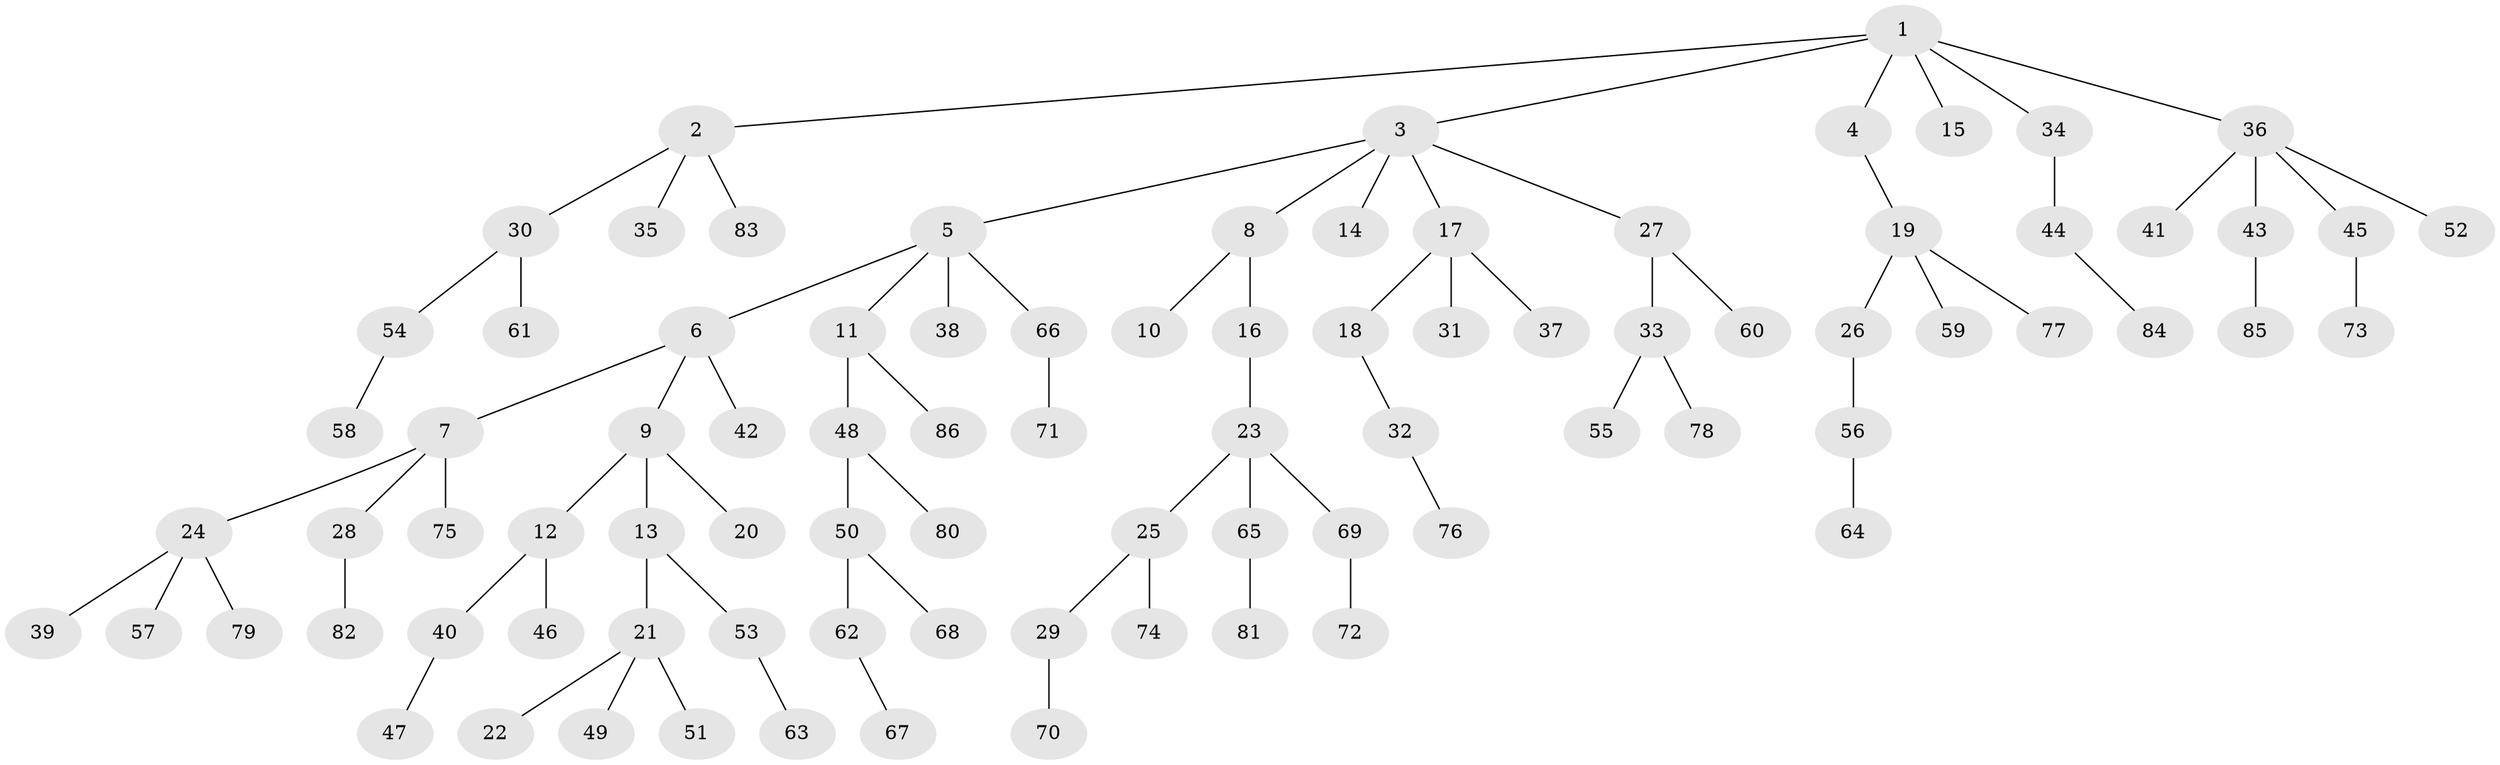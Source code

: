 // coarse degree distribution, {6: 0.03333333333333333, 5: 0.05, 9: 0.016666666666666666, 4: 0.03333333333333333, 3: 0.11666666666666667, 1: 0.6166666666666667, 2: 0.13333333333333333}
// Generated by graph-tools (version 1.1) at 2025/52/02/27/25 19:52:11]
// undirected, 86 vertices, 85 edges
graph export_dot {
graph [start="1"]
  node [color=gray90,style=filled];
  1;
  2;
  3;
  4;
  5;
  6;
  7;
  8;
  9;
  10;
  11;
  12;
  13;
  14;
  15;
  16;
  17;
  18;
  19;
  20;
  21;
  22;
  23;
  24;
  25;
  26;
  27;
  28;
  29;
  30;
  31;
  32;
  33;
  34;
  35;
  36;
  37;
  38;
  39;
  40;
  41;
  42;
  43;
  44;
  45;
  46;
  47;
  48;
  49;
  50;
  51;
  52;
  53;
  54;
  55;
  56;
  57;
  58;
  59;
  60;
  61;
  62;
  63;
  64;
  65;
  66;
  67;
  68;
  69;
  70;
  71;
  72;
  73;
  74;
  75;
  76;
  77;
  78;
  79;
  80;
  81;
  82;
  83;
  84;
  85;
  86;
  1 -- 2;
  1 -- 3;
  1 -- 4;
  1 -- 15;
  1 -- 34;
  1 -- 36;
  2 -- 30;
  2 -- 35;
  2 -- 83;
  3 -- 5;
  3 -- 8;
  3 -- 14;
  3 -- 17;
  3 -- 27;
  4 -- 19;
  5 -- 6;
  5 -- 11;
  5 -- 38;
  5 -- 66;
  6 -- 7;
  6 -- 9;
  6 -- 42;
  7 -- 24;
  7 -- 28;
  7 -- 75;
  8 -- 10;
  8 -- 16;
  9 -- 12;
  9 -- 13;
  9 -- 20;
  11 -- 48;
  11 -- 86;
  12 -- 40;
  12 -- 46;
  13 -- 21;
  13 -- 53;
  16 -- 23;
  17 -- 18;
  17 -- 31;
  17 -- 37;
  18 -- 32;
  19 -- 26;
  19 -- 59;
  19 -- 77;
  21 -- 22;
  21 -- 49;
  21 -- 51;
  23 -- 25;
  23 -- 65;
  23 -- 69;
  24 -- 39;
  24 -- 57;
  24 -- 79;
  25 -- 29;
  25 -- 74;
  26 -- 56;
  27 -- 33;
  27 -- 60;
  28 -- 82;
  29 -- 70;
  30 -- 54;
  30 -- 61;
  32 -- 76;
  33 -- 55;
  33 -- 78;
  34 -- 44;
  36 -- 41;
  36 -- 43;
  36 -- 45;
  36 -- 52;
  40 -- 47;
  43 -- 85;
  44 -- 84;
  45 -- 73;
  48 -- 50;
  48 -- 80;
  50 -- 62;
  50 -- 68;
  53 -- 63;
  54 -- 58;
  56 -- 64;
  62 -- 67;
  65 -- 81;
  66 -- 71;
  69 -- 72;
}
